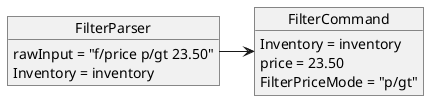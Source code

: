 @startuml
object FilterParser{
    rawInput = "f/price p/gt 23.50"
    Inventory = inventory
}
object FilterCommand{
    Inventory = inventory
    price = 23.50
    FilterPriceMode = "p/gt"
}
FilterParser -> FilterCommand
@enduml

